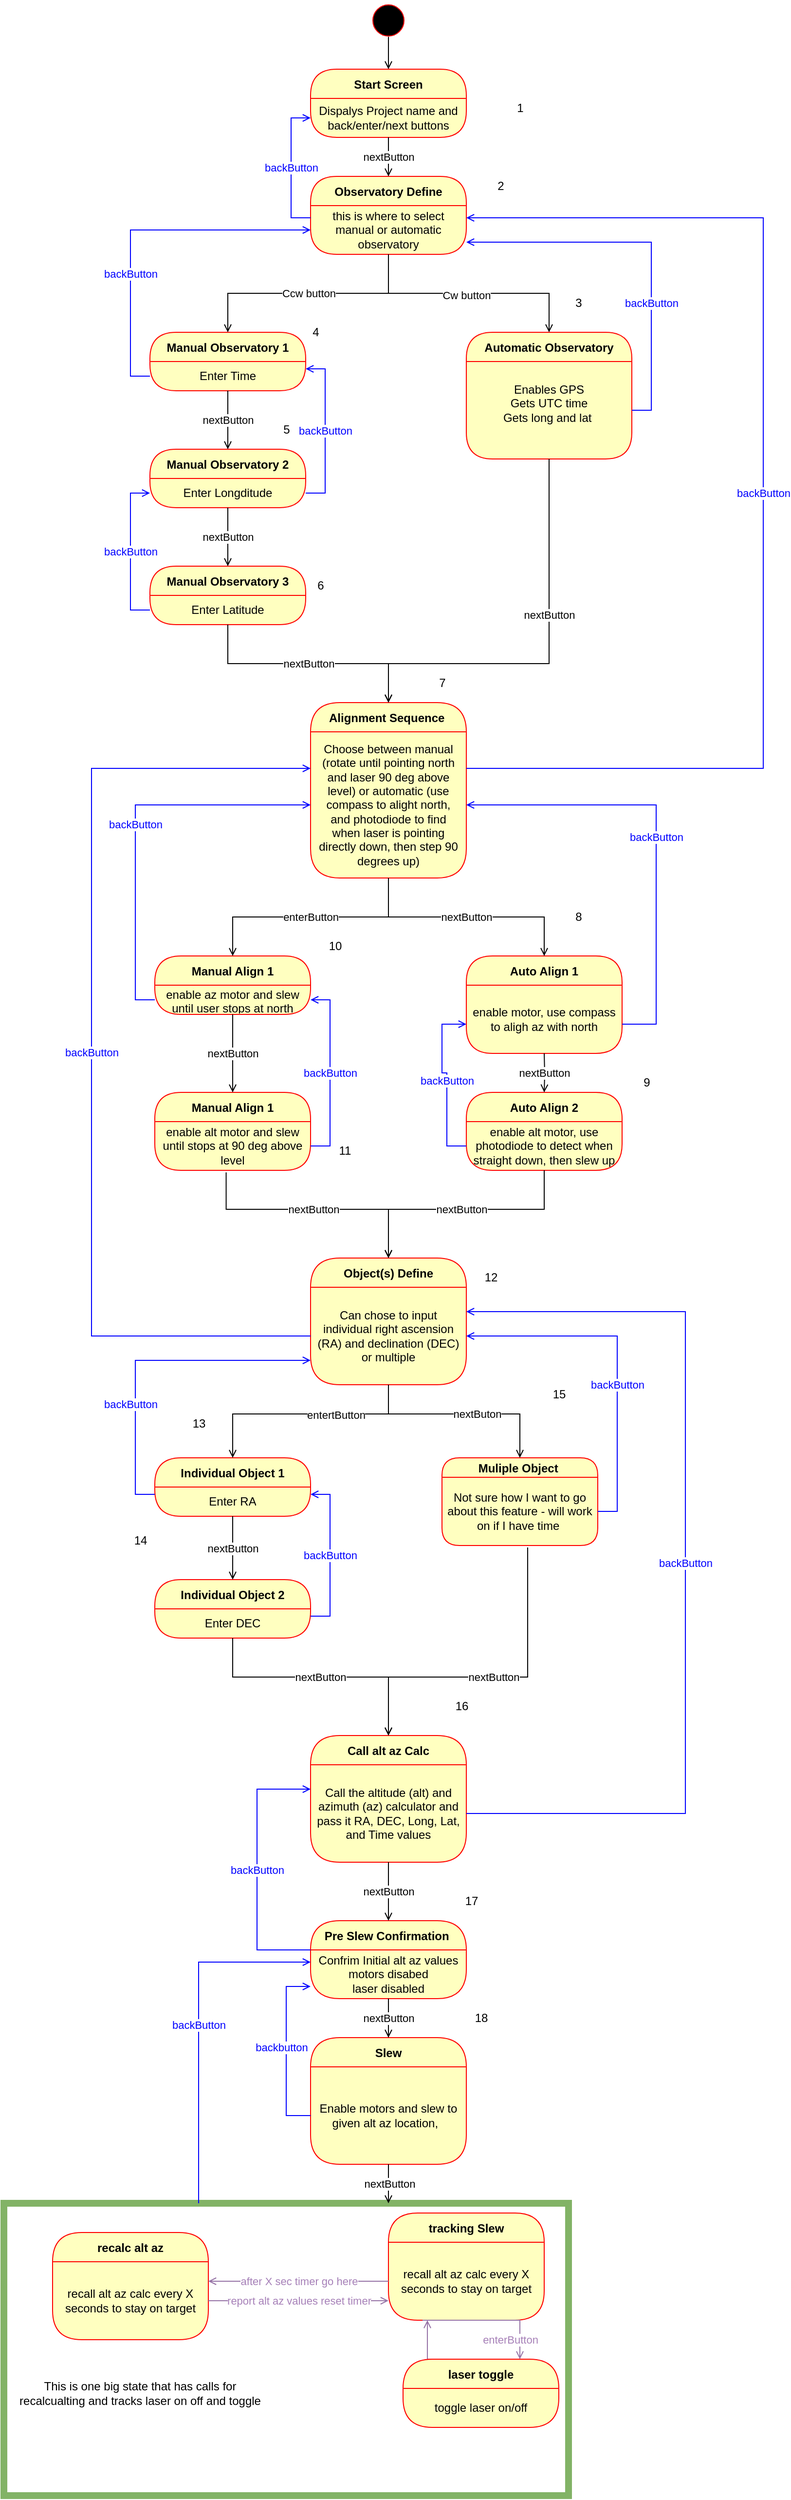 <mxfile version="19.0.3" type="device"><diagram id="LuZrD3Ur3kYvOSJvq1wx" name="Page-2"><mxGraphModel dx="1422" dy="875" grid="1" gridSize="10" guides="1" tooltips="1" connect="1" arrows="1" fold="1" page="1" pageScale="1" pageWidth="850" pageHeight="1100" math="0" shadow="0"><root><mxCell id="0"/><mxCell id="1" parent="0"/><mxCell id="e4MG8BvIHE85J44qymjC-137" value="" style="rounded=0;whiteSpace=wrap;html=1;fillColor=none;strokeColor=#82b366;strokeWidth=7;" parent="1" vertex="1"><mxGeometry x="30" y="2260" width="580" height="300" as="geometry"/></mxCell><mxCell id="e4MG8BvIHE85J44qymjC-53" value="" style="edgeStyle=orthogonalEdgeStyle;rounded=0;orthogonalLoop=1;jettySize=auto;html=1;startArrow=none;startFill=0;endArrow=open;endFill=0;exitX=0.918;exitY=0.5;exitDx=0;exitDy=0;exitPerimeter=0;entryX=0.5;entryY=0;entryDx=0;entryDy=0;" parent="1" source="Yj-7JcqOYg31LR_0akl8-1" target="e4MG8BvIHE85J44qymjC-3" edge="1"><mxGeometry relative="1" as="geometry"><mxPoint x="425" y="90" as="targetPoint"/></mxGeometry></mxCell><mxCell id="Yj-7JcqOYg31LR_0akl8-1" value="" style="ellipse;html=1;shape=startState;fillColor=#000000;strokeColor=#ff0000;rounded=1;shadow=0;comic=0;labelBackgroundColor=none;fontFamily=Verdana;fontSize=12;fontColor=#000000;align=center;direction=south;" parent="1" vertex="1"><mxGeometry x="405" width="40" height="40" as="geometry"/></mxCell><mxCell id="e4MG8BvIHE85J44qymjC-3" value="Start Screen" style="swimlane;fontStyle=1;align=center;verticalAlign=middle;childLayout=stackLayout;horizontal=1;startSize=30;horizontalStack=0;resizeParent=0;resizeLast=1;container=0;fontColor=#000000;collapsible=0;rounded=1;arcSize=30;strokeColor=#ff0000;fillColor=#ffffc0;swimlaneFillColor=#ffffc0;dropTarget=0;" parent="1" vertex="1"><mxGeometry x="345" y="70" width="160" height="70" as="geometry"/></mxCell><mxCell id="e4MG8BvIHE85J44qymjC-4" value="Dispalys Project name and back/enter/next buttons" style="text;html=1;strokeColor=none;fillColor=none;align=center;verticalAlign=middle;spacingLeft=4;spacingRight=4;whiteSpace=wrap;overflow=hidden;rotatable=0;fontColor=#000000;" parent="e4MG8BvIHE85J44qymjC-3" vertex="1"><mxGeometry y="30" width="160" height="40" as="geometry"/></mxCell><mxCell id="e4MG8BvIHE85J44qymjC-6" value="Observatory Define" style="swimlane;fontStyle=1;align=center;verticalAlign=middle;childLayout=stackLayout;horizontal=1;startSize=30;horizontalStack=0;resizeParent=0;resizeLast=1;container=0;fontColor=#000000;collapsible=0;rounded=1;arcSize=30;strokeColor=#ff0000;fillColor=#ffffc0;swimlaneFillColor=#ffffc0;dropTarget=0;" parent="1" vertex="1"><mxGeometry x="345" y="180" width="160" height="80" as="geometry"/></mxCell><mxCell id="e4MG8BvIHE85J44qymjC-7" value="this is where to select manual or automatic observatory" style="text;html=1;strokeColor=none;fillColor=none;align=center;verticalAlign=middle;spacingLeft=4;spacingRight=4;whiteSpace=wrap;overflow=hidden;rotatable=0;fontColor=#000000;" parent="e4MG8BvIHE85J44qymjC-6" vertex="1"><mxGeometry y="30" width="160" height="50" as="geometry"/></mxCell><mxCell id="e4MG8BvIHE85J44qymjC-51" value="Ccw button" style="edgeStyle=orthogonalEdgeStyle;rounded=0;orthogonalLoop=1;jettySize=auto;html=1;exitX=0.5;exitY=0;exitDx=0;exitDy=0;entryX=0.5;entryY=1;entryDx=0;entryDy=0;startArrow=open;startFill=0;endArrow=none;endFill=0;" parent="1" source="e4MG8BvIHE85J44qymjC-9" target="e4MG8BvIHE85J44qymjC-7" edge="1"><mxGeometry relative="1" as="geometry"><Array as="points"><mxPoint x="260" y="300"/><mxPoint x="425" y="300"/></Array></mxGeometry></mxCell><mxCell id="e4MG8BvIHE85J44qymjC-9" value="Manual Observatory 1" style="swimlane;fontStyle=1;align=center;verticalAlign=middle;childLayout=stackLayout;horizontal=1;startSize=30;horizontalStack=0;resizeParent=0;resizeLast=1;container=0;fontColor=#000000;collapsible=0;rounded=1;arcSize=30;strokeColor=#ff0000;fillColor=#ffffc0;swimlaneFillColor=#ffffc0;dropTarget=0;" parent="1" vertex="1"><mxGeometry x="180" y="340" width="160" height="60" as="geometry"/></mxCell><mxCell id="e4MG8BvIHE85J44qymjC-10" value="Enter Time" style="text;html=1;strokeColor=none;fillColor=none;align=center;verticalAlign=middle;spacingLeft=4;spacingRight=4;whiteSpace=wrap;overflow=hidden;rotatable=0;fontColor=#000000;" parent="e4MG8BvIHE85J44qymjC-9" vertex="1"><mxGeometry y="30" width="160" height="30" as="geometry"/></mxCell><mxCell id="e4MG8BvIHE85J44qymjC-121" value="backButton" style="edgeStyle=orthogonalEdgeStyle;rounded=0;orthogonalLoop=1;jettySize=auto;html=1;exitX=1;exitY=0.75;exitDx=0;exitDy=0;entryX=1;entryY=0.25;entryDx=0;entryDy=0;labelBackgroundColor=default;fontColor=#0000FF;startArrow=none;startFill=0;endArrow=open;endFill=0;strokeColor=#0000FF;" parent="1" source="e4MG8BvIHE85J44qymjC-15" target="e4MG8BvIHE85J44qymjC-10" edge="1"><mxGeometry relative="1" as="geometry"/></mxCell><mxCell id="e4MG8BvIHE85J44qymjC-15" value="Manual Observatory 2" style="swimlane;fontStyle=1;align=center;verticalAlign=middle;childLayout=stackLayout;horizontal=1;startSize=30;horizontalStack=0;resizeParent=0;resizeLast=1;container=0;fontColor=#000000;collapsible=0;rounded=1;arcSize=30;strokeColor=#ff0000;fillColor=#ffffc0;swimlaneFillColor=#ffffc0;dropTarget=0;" parent="1" vertex="1"><mxGeometry x="180" y="460" width="160" height="60" as="geometry"/></mxCell><mxCell id="e4MG8BvIHE85J44qymjC-16" value="Enter Longditude" style="text;html=1;strokeColor=none;fillColor=none;align=center;verticalAlign=middle;spacingLeft=4;spacingRight=4;whiteSpace=wrap;overflow=hidden;rotatable=0;fontColor=#000000;" parent="e4MG8BvIHE85J44qymjC-15" vertex="1"><mxGeometry y="30" width="160" height="30" as="geometry"/></mxCell><mxCell id="e4MG8BvIHE85J44qymjC-18" value="Manual Observatory 3" style="swimlane;fontStyle=1;align=center;verticalAlign=middle;childLayout=stackLayout;horizontal=1;startSize=30;horizontalStack=0;resizeParent=0;resizeLast=1;container=0;fontColor=#000000;collapsible=0;rounded=1;arcSize=30;strokeColor=#ff0000;fillColor=#ffffc0;swimlaneFillColor=#ffffc0;dropTarget=0;" parent="1" vertex="1"><mxGeometry x="180" y="580" width="160" height="60" as="geometry"/></mxCell><mxCell id="e4MG8BvIHE85J44qymjC-19" value="Enter Latitude" style="text;html=1;strokeColor=none;fillColor=none;align=center;verticalAlign=middle;spacingLeft=4;spacingRight=4;whiteSpace=wrap;overflow=hidden;rotatable=0;fontColor=#000000;" parent="e4MG8BvIHE85J44qymjC-18" vertex="1"><mxGeometry y="30" width="160" height="30" as="geometry"/></mxCell><mxCell id="e4MG8BvIHE85J44qymjC-50" style="edgeStyle=orthogonalEdgeStyle;rounded=0;orthogonalLoop=1;jettySize=auto;html=1;exitX=0.5;exitY=0;exitDx=0;exitDy=0;entryX=0.5;entryY=1;entryDx=0;entryDy=0;startArrow=open;startFill=0;endArrow=none;endFill=0;" parent="1" source="e4MG8BvIHE85J44qymjC-20" target="e4MG8BvIHE85J44qymjC-7" edge="1"><mxGeometry relative="1" as="geometry"><Array as="points"><mxPoint x="590" y="300"/><mxPoint x="425" y="300"/></Array></mxGeometry></mxCell><mxCell id="e4MG8BvIHE85J44qymjC-91" value="Cw button" style="edgeLabel;html=1;align=center;verticalAlign=middle;resizable=0;points=[];" parent="e4MG8BvIHE85J44qymjC-50" vertex="1" connectable="0"><mxGeometry x="-0.392" y="2" relative="1" as="geometry"><mxPoint x="-51" as="offset"/></mxGeometry></mxCell><mxCell id="e4MG8BvIHE85J44qymjC-20" value="Automatic Observatory" style="swimlane;fontStyle=1;align=center;verticalAlign=middle;childLayout=stackLayout;horizontal=1;startSize=30;horizontalStack=0;resizeParent=0;resizeLast=1;container=0;fontColor=#000000;collapsible=0;rounded=1;arcSize=30;strokeColor=#ff0000;fillColor=#ffffc0;swimlaneFillColor=#ffffc0;dropTarget=0;" parent="1" vertex="1"><mxGeometry x="505" y="340" width="170" height="130" as="geometry"/></mxCell><mxCell id="e4MG8BvIHE85J44qymjC-21" value="Enables GPS&lt;br&gt;Gets UTC time&lt;br&gt;Gets long and lat&amp;nbsp;&lt;br&gt;&lt;br&gt;" style="text;html=1;strokeColor=none;fillColor=none;align=center;verticalAlign=middle;spacingLeft=4;spacingRight=4;whiteSpace=wrap;overflow=hidden;rotatable=0;fontColor=#000000;" parent="e4MG8BvIHE85J44qymjC-20" vertex="1"><mxGeometry y="30" width="170" height="100" as="geometry"/></mxCell><mxCell id="e4MG8BvIHE85J44qymjC-25" value="Object(s) Define" style="swimlane;fontStyle=1;align=center;verticalAlign=middle;childLayout=stackLayout;horizontal=1;startSize=30;horizontalStack=0;resizeParent=0;resizeLast=1;container=0;fontColor=#000000;collapsible=0;rounded=1;arcSize=45;strokeColor=#ff0000;fillColor=#ffffc0;swimlaneFillColor=#ffffc0;dropTarget=0;" parent="1" vertex="1"><mxGeometry x="345" y="1290" width="160" height="130" as="geometry"/></mxCell><mxCell id="e4MG8BvIHE85J44qymjC-26" value="Can chose to input individual right ascension (RA) and declination (DEC) or multiple" style="text;html=1;strokeColor=none;fillColor=none;align=center;verticalAlign=middle;spacingLeft=4;spacingRight=4;whiteSpace=wrap;overflow=hidden;rotatable=0;fontColor=#000000;" parent="e4MG8BvIHE85J44qymjC-25" vertex="1"><mxGeometry y="30" width="160" height="100" as="geometry"/></mxCell><mxCell id="e4MG8BvIHE85J44qymjC-29" value="Individual Object 1" style="swimlane;fontStyle=1;align=center;verticalAlign=middle;childLayout=stackLayout;horizontal=1;startSize=30;horizontalStack=0;resizeParent=0;resizeLast=1;container=0;fontColor=#000000;collapsible=0;rounded=1;arcSize=30;strokeColor=#ff0000;fillColor=#ffffc0;swimlaneFillColor=#ffffc0;dropTarget=0;" parent="1" vertex="1"><mxGeometry x="185" y="1495" width="160" height="60" as="geometry"/></mxCell><mxCell id="e4MG8BvIHE85J44qymjC-30" value="Enter RA" style="text;html=1;strokeColor=none;fillColor=none;align=center;verticalAlign=middle;spacingLeft=4;spacingRight=4;whiteSpace=wrap;overflow=hidden;rotatable=0;fontColor=#000000;" parent="e4MG8BvIHE85J44qymjC-29" vertex="1"><mxGeometry y="30" width="160" height="30" as="geometry"/></mxCell><mxCell id="e4MG8BvIHE85J44qymjC-31" value="Individual Object 2" style="swimlane;fontStyle=1;align=center;verticalAlign=middle;childLayout=stackLayout;horizontal=1;startSize=30;horizontalStack=0;resizeParent=0;resizeLast=1;container=0;fontColor=#000000;collapsible=0;rounded=1;arcSize=30;strokeColor=#ff0000;fillColor=#ffffc0;swimlaneFillColor=#ffffc0;dropTarget=0;" parent="1" vertex="1"><mxGeometry x="185" y="1620" width="160" height="60" as="geometry"/></mxCell><mxCell id="e4MG8BvIHE85J44qymjC-32" value="Enter DEC" style="text;html=1;strokeColor=none;fillColor=none;align=center;verticalAlign=middle;spacingLeft=4;spacingRight=4;whiteSpace=wrap;overflow=hidden;rotatable=0;fontColor=#000000;" parent="e4MG8BvIHE85J44qymjC-31" vertex="1"><mxGeometry y="30" width="160" height="30" as="geometry"/></mxCell><mxCell id="e4MG8BvIHE85J44qymjC-33" value="Muliple Object " style="swimlane;fontStyle=1;align=center;verticalAlign=middle;childLayout=stackLayout;horizontal=1;startSize=20;horizontalStack=0;resizeParent=0;resizeLast=1;container=0;fontColor=#000000;collapsible=0;rounded=1;arcSize=30;strokeColor=#ff0000;fillColor=#ffffc0;swimlaneFillColor=#ffffc0;dropTarget=0;" parent="1" vertex="1"><mxGeometry x="480" y="1495" width="160" height="90" as="geometry"/></mxCell><mxCell id="e4MG8BvIHE85J44qymjC-34" value="Not sure how I want to go about this feature - will work on if I have time&amp;nbsp;" style="text;html=1;strokeColor=none;fillColor=none;align=center;verticalAlign=middle;spacingLeft=4;spacingRight=4;whiteSpace=wrap;overflow=hidden;rotatable=0;fontColor=#000000;" parent="e4MG8BvIHE85J44qymjC-33" vertex="1"><mxGeometry y="20" width="160" height="70" as="geometry"/></mxCell><mxCell id="e4MG8BvIHE85J44qymjC-97" value="" style="edgeStyle=orthogonalEdgeStyle;rounded=0;orthogonalLoop=1;jettySize=auto;html=1;startArrow=none;startFill=0;endArrow=open;endFill=0;" parent="1" source="e4MG8BvIHE85J44qymjC-35" target="e4MG8BvIHE85J44qymjC-42" edge="1"><mxGeometry relative="1" as="geometry"/></mxCell><mxCell id="e4MG8BvIHE85J44qymjC-35" value="Pre Slew Confirmation " style="swimlane;fontStyle=1;align=center;verticalAlign=middle;childLayout=stackLayout;horizontal=1;startSize=30;horizontalStack=0;resizeParent=0;resizeLast=1;container=0;fontColor=#000000;collapsible=0;rounded=1;arcSize=45;strokeColor=#ff0000;fillColor=#ffffc0;swimlaneFillColor=#ffffc0;dropTarget=0;" parent="1" vertex="1"><mxGeometry x="345" y="1970" width="160" height="80" as="geometry"/></mxCell><mxCell id="e4MG8BvIHE85J44qymjC-36" value="Confrim Initial alt az values&lt;br&gt;motors disabed&lt;br&gt;laser disabled" style="text;html=1;strokeColor=none;fillColor=none;align=center;verticalAlign=middle;spacingLeft=4;spacingRight=4;whiteSpace=wrap;overflow=hidden;rotatable=0;fontColor=#000000;" parent="e4MG8BvIHE85J44qymjC-35" vertex="1"><mxGeometry y="30" width="160" height="50" as="geometry"/></mxCell><mxCell id="e4MG8BvIHE85J44qymjC-38" value="Call alt az Calc" style="swimlane;fontStyle=1;align=center;verticalAlign=middle;childLayout=stackLayout;horizontal=1;startSize=30;horizontalStack=0;resizeParent=0;resizeLast=1;container=0;fontColor=#000000;collapsible=0;rounded=1;arcSize=45;strokeColor=#ff0000;fillColor=#ffffc0;swimlaneFillColor=#ffffc0;dropTarget=0;" parent="1" vertex="1"><mxGeometry x="345" y="1780" width="160" height="130" as="geometry"/></mxCell><mxCell id="e4MG8BvIHE85J44qymjC-39" value="Call the altitude (alt) and azimuth (az) calculator and pass it RA, DEC, Long, Lat, and Time values" style="text;html=1;strokeColor=none;fillColor=none;align=center;verticalAlign=middle;spacingLeft=4;spacingRight=4;whiteSpace=wrap;overflow=hidden;rotatable=0;fontColor=#000000;" parent="e4MG8BvIHE85J44qymjC-38" vertex="1"><mxGeometry y="30" width="160" height="100" as="geometry"/></mxCell><mxCell id="e4MG8BvIHE85J44qymjC-41" value="Slew" style="swimlane;fontStyle=1;align=center;verticalAlign=middle;childLayout=stackLayout;horizontal=1;startSize=30;horizontalStack=0;resizeParent=0;resizeLast=1;container=0;fontColor=#000000;collapsible=0;rounded=1;arcSize=45;strokeColor=#ff0000;fillColor=#ffffc0;swimlaneFillColor=#ffffc0;dropTarget=0;" parent="1" vertex="1"><mxGeometry x="345" y="2090" width="160" height="130" as="geometry"/></mxCell><mxCell id="e4MG8BvIHE85J44qymjC-42" value="Enable motors and slew to given alt az location,&amp;nbsp;&amp;nbsp;" style="text;html=1;strokeColor=none;fillColor=none;align=center;verticalAlign=middle;spacingLeft=4;spacingRight=4;whiteSpace=wrap;overflow=hidden;rotatable=0;fontColor=#000000;" parent="e4MG8BvIHE85J44qymjC-41" vertex="1"><mxGeometry y="30" width="160" height="100" as="geometry"/></mxCell><mxCell id="e4MG8BvIHE85J44qymjC-105" value="Enable motors and slew to given alt az location,&amp;nbsp;&amp;nbsp;" style="text;html=1;strokeColor=none;fillColor=none;align=center;verticalAlign=middle;spacingLeft=4;spacingRight=4;whiteSpace=wrap;overflow=hidden;rotatable=0;fontColor=#000000;" parent="e4MG8BvIHE85J44qymjC-41" vertex="1"><mxGeometry y="130" width="160" as="geometry"/></mxCell><mxCell id="e4MG8BvIHE85J44qymjC-43" value="Alignment Sequence " style="swimlane;fontStyle=1;align=center;verticalAlign=middle;childLayout=stackLayout;horizontal=1;startSize=30;horizontalStack=0;resizeParent=0;resizeLast=1;container=0;fontColor=#000000;collapsible=0;rounded=1;arcSize=45;strokeColor=#ff0000;fillColor=#ffffc0;swimlaneFillColor=#ffffc0;dropTarget=0;" parent="1" vertex="1"><mxGeometry x="345" y="720" width="160" height="180" as="geometry"/></mxCell><mxCell id="e4MG8BvIHE85J44qymjC-44" value="Choose between manual (rotate until pointing north and laser 90 deg above level) or automatic (use compass to alight north, and photodiode to find when laser is pointing directly down, then step 90 degrees up)" style="text;html=1;strokeColor=none;fillColor=none;align=center;verticalAlign=middle;spacingLeft=4;spacingRight=4;whiteSpace=wrap;overflow=hidden;rotatable=0;fontColor=#000000;" parent="e4MG8BvIHE85J44qymjC-43" vertex="1"><mxGeometry y="30" width="160" height="150" as="geometry"/></mxCell><mxCell id="e4MG8BvIHE85J44qymjC-56" value="nextButton" style="edgeStyle=orthogonalEdgeStyle;rounded=0;orthogonalLoop=1;jettySize=auto;html=1;startArrow=none;startFill=0;endArrow=open;endFill=0;entryX=0.5;entryY=0;entryDx=0;entryDy=0;exitX=0.5;exitY=1;exitDx=0;exitDy=0;" parent="1" source="e4MG8BvIHE85J44qymjC-4" target="e4MG8BvIHE85J44qymjC-6" edge="1"><mxGeometry relative="1" as="geometry"><mxPoint x="430" y="170" as="sourcePoint"/><mxPoint x="435" y="100" as="targetPoint"/><Array as="points"/></mxGeometry></mxCell><mxCell id="e4MG8BvIHE85J44qymjC-57" value="Manual Align 1" style="swimlane;fontStyle=1;align=center;verticalAlign=middle;childLayout=stackLayout;horizontal=1;startSize=30;horizontalStack=0;resizeParent=0;resizeLast=1;container=0;fontColor=#000000;collapsible=0;rounded=1;arcSize=30;strokeColor=#ff0000;fillColor=#ffffc0;swimlaneFillColor=#ffffc0;dropTarget=0;" parent="1" vertex="1"><mxGeometry x="185" y="980" width="160" height="60" as="geometry"/></mxCell><mxCell id="e4MG8BvIHE85J44qymjC-58" value="enable az motor and slew until user stops at north" style="text;html=1;strokeColor=none;fillColor=none;align=center;verticalAlign=middle;spacingLeft=4;spacingRight=4;whiteSpace=wrap;overflow=hidden;rotatable=0;fontColor=#000000;" parent="e4MG8BvIHE85J44qymjC-57" vertex="1"><mxGeometry y="30" width="160" height="30" as="geometry"/></mxCell><mxCell id="e4MG8BvIHE85J44qymjC-59" value="Manual Align 1" style="swimlane;fontStyle=1;align=center;verticalAlign=middle;childLayout=stackLayout;horizontal=1;startSize=30;horizontalStack=0;resizeParent=0;resizeLast=1;container=0;fontColor=#000000;collapsible=0;rounded=1;arcSize=30;strokeColor=#ff0000;fillColor=#ffffc0;swimlaneFillColor=#ffffc0;dropTarget=0;" parent="1" vertex="1"><mxGeometry x="185" y="1120" width="160" height="80" as="geometry"/></mxCell><mxCell id="e4MG8BvIHE85J44qymjC-60" value="enable alt motor and slew until stops at 90 deg above level" style="text;html=1;strokeColor=none;fillColor=none;align=center;verticalAlign=middle;spacingLeft=4;spacingRight=4;whiteSpace=wrap;overflow=hidden;rotatable=0;fontColor=#000000;" parent="e4MG8BvIHE85J44qymjC-59" vertex="1"><mxGeometry y="30" width="160" height="50" as="geometry"/></mxCell><mxCell id="e4MG8BvIHE85J44qymjC-62" value="nextButton" style="edgeStyle=orthogonalEdgeStyle;rounded=0;orthogonalLoop=1;jettySize=auto;html=1;startArrow=none;startFill=0;endArrow=open;endFill=0;entryX=0.5;entryY=0;entryDx=0;entryDy=0;exitX=0.5;exitY=1;exitDx=0;exitDy=0;" parent="1" source="e4MG8BvIHE85J44qymjC-10" target="e4MG8BvIHE85J44qymjC-15" edge="1"><mxGeometry relative="1" as="geometry"><mxPoint x="310" y="450" as="sourcePoint"/><mxPoint x="435" y="200" as="targetPoint"/><Array as="points"/></mxGeometry></mxCell><mxCell id="e4MG8BvIHE85J44qymjC-63" value="nextButton" style="edgeStyle=orthogonalEdgeStyle;rounded=0;orthogonalLoop=1;jettySize=auto;html=1;startArrow=none;startFill=0;endArrow=open;endFill=0;entryX=0.5;entryY=0;entryDx=0;entryDy=0;exitX=0.5;exitY=1;exitDx=0;exitDy=0;" parent="1" source="e4MG8BvIHE85J44qymjC-16" target="e4MG8BvIHE85J44qymjC-18" edge="1"><mxGeometry relative="1" as="geometry"><mxPoint x="445" y="170" as="sourcePoint"/><mxPoint x="445" y="210" as="targetPoint"/><Array as="points"/></mxGeometry></mxCell><mxCell id="e4MG8BvIHE85J44qymjC-64" value="nextButton" style="edgeStyle=orthogonalEdgeStyle;rounded=0;orthogonalLoop=1;jettySize=auto;html=1;startArrow=none;startFill=0;endArrow=open;endFill=0;entryX=0.5;entryY=0;entryDx=0;entryDy=0;exitX=0.5;exitY=1;exitDx=0;exitDy=0;" parent="1" source="e4MG8BvIHE85J44qymjC-19" target="e4MG8BvIHE85J44qymjC-43" edge="1"><mxGeometry relative="1" as="geometry"><mxPoint x="270" y="560" as="sourcePoint"/><mxPoint x="270" y="630" as="targetPoint"/><Array as="points"><mxPoint x="260" y="680"/><mxPoint x="425" y="680"/></Array></mxGeometry></mxCell><mxCell id="e4MG8BvIHE85J44qymjC-65" value="nextButton" style="edgeStyle=orthogonalEdgeStyle;rounded=0;orthogonalLoop=1;jettySize=auto;html=1;startArrow=none;startFill=0;endArrow=open;endFill=0;entryX=0.5;entryY=0;entryDx=0;entryDy=0;exitX=0.5;exitY=1;exitDx=0;exitDy=0;" parent="1" source="e4MG8BvIHE85J44qymjC-21" target="e4MG8BvIHE85J44qymjC-43" edge="1"><mxGeometry x="-0.229" relative="1" as="geometry"><mxPoint x="280" y="570" as="sourcePoint"/><mxPoint x="280" y="640" as="targetPoint"/><Array as="points"><mxPoint x="590" y="680"/><mxPoint x="425" y="680"/></Array><mxPoint as="offset"/></mxGeometry></mxCell><mxCell id="e4MG8BvIHE85J44qymjC-66" value="enterButton" style="edgeStyle=orthogonalEdgeStyle;rounded=0;orthogonalLoop=1;jettySize=auto;html=1;startArrow=none;startFill=0;endArrow=open;endFill=0;entryX=0.5;entryY=0;entryDx=0;entryDy=0;exitX=0.5;exitY=1;exitDx=0;exitDy=0;" parent="1" source="e4MG8BvIHE85J44qymjC-44" target="e4MG8BvIHE85J44qymjC-57" edge="1"><mxGeometry relative="1" as="geometry"><mxPoint x="290" y="580" as="sourcePoint"/><mxPoint x="290" y="650" as="targetPoint"/><Array as="points"><mxPoint x="425" y="940"/><mxPoint x="265" y="940"/></Array></mxGeometry></mxCell><mxCell id="e4MG8BvIHE85J44qymjC-67" value="nextButton" style="edgeStyle=orthogonalEdgeStyle;rounded=0;orthogonalLoop=1;jettySize=auto;html=1;startArrow=none;startFill=0;endArrow=open;endFill=0;entryX=0.5;entryY=0;entryDx=0;entryDy=0;exitX=0.5;exitY=1;exitDx=0;exitDy=0;" parent="1" source="e4MG8BvIHE85J44qymjC-58" target="e4MG8BvIHE85J44qymjC-59" edge="1"><mxGeometry relative="1" as="geometry"><mxPoint x="300" y="590" as="sourcePoint"/><mxPoint x="300" y="660" as="targetPoint"/><Array as="points"/></mxGeometry></mxCell><mxCell id="e4MG8BvIHE85J44qymjC-68" value="nextButton" style="edgeStyle=orthogonalEdgeStyle;rounded=0;orthogonalLoop=1;jettySize=auto;html=1;startArrow=none;startFill=0;endArrow=open;endFill=0;exitX=0.458;exitY=1.043;exitDx=0;exitDy=0;exitPerimeter=0;entryX=0.5;entryY=0;entryDx=0;entryDy=0;" parent="1" source="e4MG8BvIHE85J44qymjC-60" target="e4MG8BvIHE85J44qymjC-25" edge="1"><mxGeometry relative="1" as="geometry"><mxPoint x="420" y="1080" as="sourcePoint"/><mxPoint x="425" y="1250" as="targetPoint"/><Array as="points"><mxPoint x="258" y="1240"/><mxPoint x="425" y="1240"/></Array></mxGeometry></mxCell><mxCell id="e4MG8BvIHE85J44qymjC-69" value="" style="edgeStyle=orthogonalEdgeStyle;rounded=0;orthogonalLoop=1;jettySize=auto;html=1;startArrow=none;startFill=0;endArrow=open;endFill=0;exitX=0.5;exitY=1;exitDx=0;exitDy=0;entryX=0.5;entryY=0;entryDx=0;entryDy=0;" parent="1" source="e4MG8BvIHE85J44qymjC-26" target="e4MG8BvIHE85J44qymjC-33" edge="1"><mxGeometry relative="1" as="geometry"><mxPoint x="263.0" y="1350.0" as="sourcePoint"/><mxPoint x="425.08" y="1395.51" as="targetPoint"/><Array as="points"><mxPoint x="425" y="1450"/><mxPoint x="560" y="1450"/></Array></mxGeometry></mxCell><mxCell id="e4MG8BvIHE85J44qymjC-96" value="nextButon" style="edgeLabel;html=1;align=center;verticalAlign=middle;resizable=0;points=[];" parent="e4MG8BvIHE85J44qymjC-69" vertex="1" connectable="0"><mxGeometry x="0.148" relative="1" as="geometry"><mxPoint as="offset"/></mxGeometry></mxCell><mxCell id="e4MG8BvIHE85J44qymjC-70" value="" style="edgeStyle=orthogonalEdgeStyle;rounded=0;orthogonalLoop=1;jettySize=auto;html=1;startArrow=none;startFill=0;endArrow=open;endFill=0;entryX=0.5;entryY=0;entryDx=0;entryDy=0;exitX=0.5;exitY=1;exitDx=0;exitDy=0;" parent="1" source="e4MG8BvIHE85J44qymjC-26" target="e4MG8BvIHE85J44qymjC-29" edge="1"><mxGeometry relative="1" as="geometry"><mxPoint x="278.28" y="1172.15" as="sourcePoint"/><mxPoint x="440.36" y="1217.66" as="targetPoint"/><Array as="points"><mxPoint x="425" y="1450"/><mxPoint x="265" y="1450"/></Array></mxGeometry></mxCell><mxCell id="e4MG8BvIHE85J44qymjC-94" value="entertButton" style="edgeLabel;html=1;align=center;verticalAlign=middle;resizable=0;points=[];" parent="e4MG8BvIHE85J44qymjC-70" vertex="1" connectable="0"><mxGeometry x="-0.282" y="1" relative="1" as="geometry"><mxPoint as="offset"/></mxGeometry></mxCell><mxCell id="e4MG8BvIHE85J44qymjC-71" value="nextButton" style="edgeStyle=orthogonalEdgeStyle;rounded=0;orthogonalLoop=1;jettySize=auto;html=1;startArrow=none;startFill=0;endArrow=open;endFill=0;entryX=0.5;entryY=0;entryDx=0;entryDy=0;exitX=0.5;exitY=1;exitDx=0;exitDy=0;" parent="1" source="e4MG8BvIHE85J44qymjC-30" target="e4MG8BvIHE85J44qymjC-31" edge="1"><mxGeometry relative="1" as="geometry"><mxPoint x="290.0" y="1500" as="sourcePoint"/><mxPoint x="452.08" y="1545.51" as="targetPoint"/><Array as="points"/></mxGeometry></mxCell><mxCell id="e4MG8BvIHE85J44qymjC-72" value="nextButton" style="edgeStyle=orthogonalEdgeStyle;rounded=0;orthogonalLoop=1;jettySize=auto;html=1;startArrow=none;startFill=0;endArrow=open;endFill=0;entryX=0.5;entryY=0;entryDx=0;entryDy=0;exitX=0.5;exitY=1;exitDx=0;exitDy=0;" parent="1" source="e4MG8BvIHE85J44qymjC-32" target="e4MG8BvIHE85J44qymjC-38" edge="1"><mxGeometry relative="1" as="geometry"><mxPoint x="275" y="1455" as="sourcePoint"/><mxPoint x="275" y="1530" as="targetPoint"/><Array as="points"><mxPoint x="265" y="1720"/><mxPoint x="425" y="1720"/></Array></mxGeometry></mxCell><mxCell id="e4MG8BvIHE85J44qymjC-73" value="nextButton" style="edgeStyle=orthogonalEdgeStyle;rounded=0;orthogonalLoop=1;jettySize=auto;html=1;startArrow=none;startFill=0;endArrow=open;endFill=0;entryX=0.5;entryY=0;entryDx=0;entryDy=0;exitX=0.55;exitY=1.029;exitDx=0;exitDy=0;exitPerimeter=0;" parent="1" source="e4MG8BvIHE85J44qymjC-34" target="e4MG8BvIHE85J44qymjC-38" edge="1"><mxGeometry relative="1" as="geometry"><mxPoint x="285" y="1465" as="sourcePoint"/><mxPoint x="285" y="1540" as="targetPoint"/><Array as="points"><mxPoint x="568" y="1720"/><mxPoint x="425" y="1720"/></Array></mxGeometry></mxCell><mxCell id="e4MG8BvIHE85J44qymjC-75" value="nextButton" style="edgeStyle=orthogonalEdgeStyle;rounded=0;orthogonalLoop=1;jettySize=auto;html=1;startArrow=none;startFill=0;endArrow=open;endFill=0;entryX=0.5;entryY=0;entryDx=0;entryDy=0;exitX=0.5;exitY=1;exitDx=0;exitDy=0;" parent="1" source="e4MG8BvIHE85J44qymjC-39" target="e4MG8BvIHE85J44qymjC-35" edge="1"><mxGeometry relative="1" as="geometry"><mxPoint x="275" y="1455" as="sourcePoint"/><mxPoint x="275" y="1530" as="targetPoint"/><Array as="points"/></mxGeometry></mxCell><mxCell id="e4MG8BvIHE85J44qymjC-77" value="nextButton" style="edgeStyle=orthogonalEdgeStyle;rounded=0;orthogonalLoop=1;jettySize=auto;html=1;startArrow=none;startFill=0;endArrow=open;endFill=0;entryX=0.5;entryY=0;entryDx=0;entryDy=0;exitX=0.5;exitY=1;exitDx=0;exitDy=0;" parent="1" source="e4MG8BvIHE85J44qymjC-36" target="e4MG8BvIHE85J44qymjC-41" edge="1"><mxGeometry relative="1" as="geometry"><mxPoint x="435" y="1780" as="sourcePoint"/><mxPoint x="435" y="1850" as="targetPoint"/><Array as="points"/></mxGeometry></mxCell><mxCell id="e4MG8BvIHE85J44qymjC-80" value="nextButton" style="edgeStyle=orthogonalEdgeStyle;rounded=0;orthogonalLoop=1;jettySize=auto;html=1;startArrow=none;startFill=0;endArrow=open;endFill=0;exitX=0.5;exitY=1;exitDx=0;exitDy=0;" parent="1" source="e4MG8BvIHE85J44qymjC-42" edge="1"><mxGeometry relative="1" as="geometry"><mxPoint x="425" y="2120" as="sourcePoint"/><mxPoint x="425" y="2260" as="targetPoint"/><Array as="points"/></mxGeometry></mxCell><mxCell id="e4MG8BvIHE85J44qymjC-82" value="Auto Align 1" style="swimlane;fontStyle=1;align=center;verticalAlign=middle;childLayout=stackLayout;horizontal=1;startSize=30;horizontalStack=0;resizeParent=0;resizeLast=1;container=0;fontColor=#000000;collapsible=0;rounded=1;arcSize=30;strokeColor=#ff0000;fillColor=#ffffc0;swimlaneFillColor=#ffffc0;dropTarget=0;" parent="1" vertex="1"><mxGeometry x="505" y="980" width="160" height="100" as="geometry"/></mxCell><mxCell id="e4MG8BvIHE85J44qymjC-83" value="enable motor, use compass to aligh az with north" style="text;html=1;strokeColor=none;fillColor=none;align=center;verticalAlign=middle;spacingLeft=4;spacingRight=4;whiteSpace=wrap;overflow=hidden;rotatable=0;fontColor=#000000;" parent="e4MG8BvIHE85J44qymjC-82" vertex="1"><mxGeometry y="30" width="160" height="70" as="geometry"/></mxCell><mxCell id="e4MG8BvIHE85J44qymjC-84" value="Auto Align 2" style="swimlane;fontStyle=1;align=center;verticalAlign=middle;childLayout=stackLayout;horizontal=1;startSize=30;horizontalStack=0;resizeParent=0;resizeLast=1;container=0;fontColor=#000000;collapsible=0;rounded=1;arcSize=30;strokeColor=#ff0000;fillColor=#ffffc0;swimlaneFillColor=#ffffc0;dropTarget=0;" parent="1" vertex="1"><mxGeometry x="505" y="1120" width="160" height="80" as="geometry"/></mxCell><mxCell id="e4MG8BvIHE85J44qymjC-85" value="enable alt motor, use photodiode to detect when straight down, then slew up" style="text;html=1;strokeColor=none;fillColor=none;align=center;verticalAlign=middle;spacingLeft=4;spacingRight=4;whiteSpace=wrap;overflow=hidden;rotatable=0;fontColor=#000000;" parent="e4MG8BvIHE85J44qymjC-84" vertex="1"><mxGeometry y="30" width="160" height="50" as="geometry"/></mxCell><mxCell id="e4MG8BvIHE85J44qymjC-88" value="nextButton" style="edgeStyle=orthogonalEdgeStyle;rounded=0;orthogonalLoop=1;jettySize=auto;html=1;exitX=0.5;exitY=1;exitDx=0;exitDy=0;startArrow=none;startFill=0;endArrow=open;endFill=0;" parent="1" target="e4MG8BvIHE85J44qymjC-84" edge="1"><mxGeometry relative="1" as="geometry"><mxPoint x="585" y="1080" as="sourcePoint"/></mxGeometry></mxCell><mxCell id="e4MG8BvIHE85J44qymjC-89" value="nextButton" style="edgeStyle=orthogonalEdgeStyle;rounded=0;orthogonalLoop=1;jettySize=auto;html=1;exitX=0.5;exitY=1;exitDx=0;exitDy=0;entryX=0.5;entryY=0;entryDx=0;entryDy=0;startArrow=none;startFill=0;endArrow=open;endFill=0;" parent="1" source="e4MG8BvIHE85J44qymjC-44" target="e4MG8BvIHE85J44qymjC-82" edge="1"><mxGeometry relative="1" as="geometry"><Array as="points"><mxPoint x="425" y="940"/><mxPoint x="585" y="940"/></Array></mxGeometry></mxCell><mxCell id="e4MG8BvIHE85J44qymjC-90" value="nextButton" style="edgeStyle=orthogonalEdgeStyle;rounded=0;orthogonalLoop=1;jettySize=auto;html=1;exitX=0.5;exitY=1;exitDx=0;exitDy=0;entryX=0.5;entryY=0;entryDx=0;entryDy=0;startArrow=none;startFill=0;endArrow=open;endFill=0;" parent="1" source="e4MG8BvIHE85J44qymjC-85" target="e4MG8BvIHE85J44qymjC-25" edge="1"><mxGeometry relative="1" as="geometry"><Array as="points"><mxPoint x="585" y="1240"/><mxPoint x="425" y="1240"/></Array></mxGeometry></mxCell><mxCell id="e4MG8BvIHE85J44qymjC-98" value="tracking Slew" style="swimlane;fontStyle=1;align=center;verticalAlign=middle;childLayout=stackLayout;horizontal=1;startSize=30;horizontalStack=0;resizeParent=0;resizeLast=1;container=0;fontColor=#000000;collapsible=0;rounded=1;arcSize=45;strokeColor=#ff0000;fillColor=#ffffc0;swimlaneFillColor=#ffffc0;dropTarget=0;" parent="1" vertex="1"><mxGeometry x="425" y="2270" width="160" height="110" as="geometry"/></mxCell><mxCell id="e4MG8BvIHE85J44qymjC-99" value="recall alt az calc every X seconds to stay on target" style="text;html=1;strokeColor=none;fillColor=none;align=center;verticalAlign=middle;spacingLeft=4;spacingRight=4;whiteSpace=wrap;overflow=hidden;rotatable=0;fontColor=#000000;" parent="e4MG8BvIHE85J44qymjC-98" vertex="1"><mxGeometry y="30" width="160" height="80" as="geometry"/></mxCell><mxCell id="e4MG8BvIHE85J44qymjC-101" style="edgeStyle=orthogonalEdgeStyle;rounded=0;orthogonalLoop=1;jettySize=auto;html=1;startArrow=none;startFill=0;endArrow=open;endFill=0;fontColor=#0000FF;labelBackgroundColor=#0000FF;strokeColor=#0000FF;entryX=0;entryY=0.25;entryDx=0;entryDy=0;" parent="1" source="e4MG8BvIHE85J44qymjC-137" target="e4MG8BvIHE85J44qymjC-36" edge="1"><mxGeometry relative="1" as="geometry"><mxPoint x="310" y="2010" as="targetPoint"/><Array as="points"><mxPoint x="230" y="2013"/></Array></mxGeometry></mxCell><mxCell id="e4MG8BvIHE85J44qymjC-102" value="backButton" style="edgeLabel;html=1;align=center;verticalAlign=middle;resizable=0;points=[];fontColor=#0000FF;" parent="e4MG8BvIHE85J44qymjC-101" vertex="1" connectable="0"><mxGeometry x="0.353" y="3" relative="1" as="geometry"><mxPoint x="3" y="62" as="offset"/></mxGeometry></mxCell><mxCell id="e4MG8BvIHE85J44qymjC-104" value="backbutton" style="edgeStyle=orthogonalEdgeStyle;rounded=0;orthogonalLoop=1;jettySize=auto;html=1;exitX=0;exitY=0.5;exitDx=0;exitDy=0;entryX=0;entryY=0.75;entryDx=0;entryDy=0;labelBackgroundColor=#FFFFFF;fontColor=#0000FF;startArrow=none;startFill=0;endArrow=open;endFill=0;strokeColor=#0000FF;" parent="1" source="e4MG8BvIHE85J44qymjC-42" target="e4MG8BvIHE85J44qymjC-36" edge="1"><mxGeometry x="0.044" y="5" relative="1" as="geometry"><Array as="points"><mxPoint x="320" y="2170"/><mxPoint x="320" y="2037"/></Array><mxPoint as="offset"/></mxGeometry></mxCell><mxCell id="e4MG8BvIHE85J44qymjC-106" value="backButton" style="edgeStyle=orthogonalEdgeStyle;rounded=0;orthogonalLoop=1;jettySize=auto;html=1;exitX=0;exitY=0;exitDx=0;exitDy=0;entryX=0;entryY=0.25;entryDx=0;entryDy=0;labelBackgroundColor=default;fontColor=#0000FF;startArrow=none;startFill=0;endArrow=open;endFill=0;strokeColor=#0000FF;" parent="1" source="e4MG8BvIHE85J44qymjC-36" target="e4MG8BvIHE85J44qymjC-39" edge="1"><mxGeometry relative="1" as="geometry"><Array as="points"><mxPoint x="290" y="2000"/><mxPoint x="290" y="1835"/></Array></mxGeometry></mxCell><mxCell id="e4MG8BvIHE85J44qymjC-107" value="backButton" style="edgeStyle=orthogonalEdgeStyle;rounded=0;orthogonalLoop=1;jettySize=auto;html=1;exitX=1;exitY=0.5;exitDx=0;exitDy=0;entryX=1;entryY=0.25;entryDx=0;entryDy=0;labelBackgroundColor=default;fontColor=#0000FF;startArrow=none;startFill=0;endArrow=open;endFill=0;strokeColor=#0000FF;" parent="1" source="e4MG8BvIHE85J44qymjC-39" target="e4MG8BvIHE85J44qymjC-26" edge="1"><mxGeometry relative="1" as="geometry"><Array as="points"><mxPoint x="730" y="1860"/><mxPoint x="730" y="1345"/></Array></mxGeometry></mxCell><mxCell id="e4MG8BvIHE85J44qymjC-109" value="backButton" style="edgeStyle=orthogonalEdgeStyle;rounded=0;orthogonalLoop=1;jettySize=auto;html=1;exitX=1;exitY=0.5;exitDx=0;exitDy=0;entryX=1;entryY=0.5;entryDx=0;entryDy=0;labelBackgroundColor=default;fontColor=#0000FF;startArrow=none;startFill=0;endArrow=open;endFill=0;strokeColor=#0000FF;" parent="1" source="e4MG8BvIHE85J44qymjC-34" target="e4MG8BvIHE85J44qymjC-26" edge="1"><mxGeometry x="-0.155" relative="1" as="geometry"><mxPoint as="offset"/></mxGeometry></mxCell><mxCell id="e4MG8BvIHE85J44qymjC-110" value="backButton" style="edgeStyle=orthogonalEdgeStyle;rounded=0;orthogonalLoop=1;jettySize=auto;html=1;exitX=1;exitY=0.25;exitDx=0;exitDy=0;entryX=1;entryY=0.25;entryDx=0;entryDy=0;labelBackgroundColor=default;fontColor=#0000FF;startArrow=none;startFill=0;endArrow=open;endFill=0;strokeColor=#0000FF;" parent="1" source="e4MG8BvIHE85J44qymjC-32" target="e4MG8BvIHE85J44qymjC-30" edge="1"><mxGeometry relative="1" as="geometry"/></mxCell><mxCell id="e4MG8BvIHE85J44qymjC-111" value="backButton" style="edgeStyle=orthogonalEdgeStyle;rounded=0;orthogonalLoop=1;jettySize=auto;html=1;exitX=0;exitY=0.25;exitDx=0;exitDy=0;entryX=0;entryY=0.75;entryDx=0;entryDy=0;labelBackgroundColor=default;fontColor=#0000FF;startArrow=none;startFill=0;endArrow=open;endFill=0;strokeColor=#0000FF;" parent="1" source="e4MG8BvIHE85J44qymjC-30" target="e4MG8BvIHE85J44qymjC-26" edge="1"><mxGeometry x="-0.333" y="5" relative="1" as="geometry"><mxPoint as="offset"/></mxGeometry></mxCell><mxCell id="e4MG8BvIHE85J44qymjC-112" value="backButton" style="edgeStyle=orthogonalEdgeStyle;rounded=0;orthogonalLoop=1;jettySize=auto;html=1;exitX=0;exitY=0.5;exitDx=0;exitDy=0;entryX=0;entryY=0.25;entryDx=0;entryDy=0;labelBackgroundColor=default;fontColor=#0000FF;startArrow=none;startFill=0;endArrow=open;endFill=0;strokeColor=#0000FF;" parent="1" source="e4MG8BvIHE85J44qymjC-26" target="e4MG8BvIHE85J44qymjC-44" edge="1"><mxGeometry relative="1" as="geometry"><Array as="points"><mxPoint x="120" y="1370"/><mxPoint x="120" y="787"/></Array></mxGeometry></mxCell><mxCell id="e4MG8BvIHE85J44qymjC-113" value="backButton" style="edgeStyle=orthogonalEdgeStyle;rounded=0;orthogonalLoop=1;jettySize=auto;html=1;exitX=1;exitY=0.5;exitDx=0;exitDy=0;entryX=1;entryY=0.5;entryDx=0;entryDy=0;labelBackgroundColor=default;fontColor=#0000FF;startArrow=none;startFill=0;endArrow=open;endFill=0;strokeColor=#0000FF;" parent="1" source="e4MG8BvIHE85J44qymjC-60" target="e4MG8BvIHE85J44qymjC-58" edge="1"><mxGeometry relative="1" as="geometry"/></mxCell><mxCell id="e4MG8BvIHE85J44qymjC-114" value="backButton" style="edgeStyle=orthogonalEdgeStyle;rounded=0;orthogonalLoop=1;jettySize=auto;html=1;exitX=0;exitY=0.5;exitDx=0;exitDy=0;entryX=0;entryY=0.5;entryDx=0;entryDy=0;labelBackgroundColor=default;fontColor=#0000FF;startArrow=none;startFill=0;endArrow=open;endFill=0;strokeColor=#0000FF;" parent="1" source="e4MG8BvIHE85J44qymjC-58" target="e4MG8BvIHE85J44qymjC-44" edge="1"><mxGeometry relative="1" as="geometry"/></mxCell><mxCell id="e4MG8BvIHE85J44qymjC-115" value="backButton" style="edgeStyle=orthogonalEdgeStyle;rounded=0;orthogonalLoop=1;jettySize=auto;html=1;exitX=0;exitY=0.5;exitDx=0;exitDy=0;entryX=0;entryY=0.25;entryDx=0;entryDy=0;labelBackgroundColor=default;fontColor=#0000FF;startArrow=none;startFill=0;endArrow=open;endFill=0;strokeColor=#0000FF;" parent="1" source="e4MG8BvIHE85J44qymjC-85" edge="1"><mxGeometry relative="1" as="geometry"><mxPoint x="505" y="1050" as="targetPoint"/><Array as="points"><mxPoint x="485" y="1175"/><mxPoint x="485" y="1100"/><mxPoint x="480" y="1100"/><mxPoint x="480" y="1050"/></Array></mxGeometry></mxCell><mxCell id="e4MG8BvIHE85J44qymjC-117" value="backButton" style="edgeStyle=orthogonalEdgeStyle;rounded=0;orthogonalLoop=1;jettySize=auto;html=1;exitX=1;exitY=0.25;exitDx=0;exitDy=0;labelBackgroundColor=default;fontColor=#0000FF;startArrow=none;startFill=0;endArrow=open;endFill=0;strokeColor=#0000FF;entryX=1;entryY=0.5;entryDx=0;entryDy=0;" parent="1" target="e4MG8BvIHE85J44qymjC-44" edge="1"><mxGeometry relative="1" as="geometry"><mxPoint x="680.0" y="770" as="targetPoint"/><mxPoint x="665" y="1050" as="sourcePoint"/><Array as="points"><mxPoint x="700" y="1050"/><mxPoint x="700" y="825"/></Array></mxGeometry></mxCell><mxCell id="e4MG8BvIHE85J44qymjC-118" value="backButton" style="edgeStyle=orthogonalEdgeStyle;rounded=0;orthogonalLoop=1;jettySize=auto;html=1;exitX=1;exitY=0.25;exitDx=0;exitDy=0;entryX=1;entryY=0.25;entryDx=0;entryDy=0;labelBackgroundColor=default;fontColor=#0000FF;startArrow=none;startFill=0;endArrow=open;endFill=0;strokeColor=#0000FF;" parent="1" source="e4MG8BvIHE85J44qymjC-44" target="e4MG8BvIHE85J44qymjC-7" edge="1"><mxGeometry relative="1" as="geometry"><Array as="points"><mxPoint x="810" y="787"/><mxPoint x="810" y="223"/></Array></mxGeometry></mxCell><mxCell id="e4MG8BvIHE85J44qymjC-119" value="backButton" style="edgeStyle=orthogonalEdgeStyle;rounded=0;orthogonalLoop=1;jettySize=auto;html=1;exitX=1;exitY=0.5;exitDx=0;exitDy=0;entryX=1;entryY=0.75;entryDx=0;entryDy=0;labelBackgroundColor=default;fontColor=#0000FF;startArrow=none;startFill=0;endArrow=open;endFill=0;strokeColor=#0000FF;" parent="1" source="e4MG8BvIHE85J44qymjC-21" target="e4MG8BvIHE85J44qymjC-7" edge="1"><mxGeometry x="-0.32" relative="1" as="geometry"><mxPoint as="offset"/></mxGeometry></mxCell><mxCell id="e4MG8BvIHE85J44qymjC-120" value="backButton" style="edgeStyle=orthogonalEdgeStyle;rounded=0;orthogonalLoop=1;jettySize=auto;html=1;exitX=0;exitY=0.5;exitDx=0;exitDy=0;entryX=0;entryY=0.5;entryDx=0;entryDy=0;labelBackgroundColor=default;fontColor=#0000FF;startArrow=none;startFill=0;endArrow=open;endFill=0;strokeColor=#0000FF;" parent="1" source="e4MG8BvIHE85J44qymjC-10" target="e4MG8BvIHE85J44qymjC-7" edge="1"><mxGeometry x="-0.296" relative="1" as="geometry"><mxPoint as="offset"/></mxGeometry></mxCell><mxCell id="e4MG8BvIHE85J44qymjC-122" value="backButton" style="edgeStyle=orthogonalEdgeStyle;rounded=0;orthogonalLoop=1;jettySize=auto;html=1;exitX=0;exitY=0.5;exitDx=0;exitDy=0;entryX=0;entryY=0.5;entryDx=0;entryDy=0;labelBackgroundColor=default;fontColor=#0000FF;startArrow=none;startFill=0;endArrow=open;endFill=0;strokeColor=#0000FF;" parent="1" source="e4MG8BvIHE85J44qymjC-19" target="e4MG8BvIHE85J44qymjC-16" edge="1"><mxGeometry relative="1" as="geometry"/></mxCell><mxCell id="e4MG8BvIHE85J44qymjC-123" value="backButton" style="edgeStyle=orthogonalEdgeStyle;rounded=0;orthogonalLoop=1;jettySize=auto;html=1;exitX=0;exitY=0.25;exitDx=0;exitDy=0;entryX=0;entryY=0.5;entryDx=0;entryDy=0;labelBackgroundColor=default;fontColor=#0000FF;startArrow=none;startFill=0;endArrow=open;endFill=0;strokeColor=#0000FF;" parent="1" source="e4MG8BvIHE85J44qymjC-7" target="e4MG8BvIHE85J44qymjC-4" edge="1"><mxGeometry relative="1" as="geometry"/></mxCell><mxCell id="e4MG8BvIHE85J44qymjC-127" value="enterButton" style="edgeStyle=orthogonalEdgeStyle;rounded=0;orthogonalLoop=1;jettySize=auto;html=1;exitX=0.75;exitY=0;exitDx=0;exitDy=0;labelBackgroundColor=default;fontColor=#A680B8;startArrow=open;startFill=0;endArrow=none;endFill=0;strokeColor=#9673a6;fillColor=#e1d5e7;" parent="1" source="e4MG8BvIHE85J44qymjC-124" edge="1"><mxGeometry x="-0.714" y="10" relative="1" as="geometry"><mxPoint x="460" y="2380" as="targetPoint"/><Array as="points"><mxPoint x="560" y="2380"/></Array><mxPoint as="offset"/></mxGeometry></mxCell><mxCell id="e4MG8BvIHE85J44qymjC-136" style="edgeStyle=orthogonalEdgeStyle;rounded=0;orthogonalLoop=1;jettySize=auto;html=1;exitX=0.25;exitY=0;exitDx=0;exitDy=0;entryX=0.25;entryY=1;entryDx=0;entryDy=0;labelBackgroundColor=default;fontColor=#A680B8;startArrow=none;startFill=0;endArrow=open;endFill=0;strokeColor=#9673a6;fillColor=#e1d5e7;" parent="1" source="e4MG8BvIHE85J44qymjC-124" target="e4MG8BvIHE85J44qymjC-99" edge="1"><mxGeometry relative="1" as="geometry"><Array as="points"><mxPoint x="465" y="2420"/></Array></mxGeometry></mxCell><mxCell id="e4MG8BvIHE85J44qymjC-124" value="laser toggle" style="swimlane;fontStyle=1;align=center;verticalAlign=middle;childLayout=stackLayout;horizontal=1;startSize=30;horizontalStack=0;resizeParent=0;resizeLast=1;container=0;fontColor=#000000;collapsible=0;rounded=1;arcSize=45;strokeColor=#ff0000;fillColor=#ffffc0;swimlaneFillColor=#ffffc0;dropTarget=0;" parent="1" vertex="1"><mxGeometry x="440" y="2420" width="160" height="70" as="geometry"/></mxCell><mxCell id="e4MG8BvIHE85J44qymjC-125" value="toggle laser on/off" style="text;html=1;strokeColor=none;fillColor=none;align=center;verticalAlign=middle;spacingLeft=4;spacingRight=4;whiteSpace=wrap;overflow=hidden;rotatable=0;fontColor=#000000;" parent="e4MG8BvIHE85J44qymjC-124" vertex="1"><mxGeometry y="30" width="160" height="40" as="geometry"/></mxCell><mxCell id="e4MG8BvIHE85J44qymjC-130" value="recalc alt az" style="swimlane;fontStyle=1;align=center;verticalAlign=middle;childLayout=stackLayout;horizontal=1;startSize=30;horizontalStack=0;resizeParent=0;resizeLast=1;container=0;fontColor=#000000;collapsible=0;rounded=1;arcSize=45;strokeColor=#ff0000;fillColor=#ffffc0;swimlaneFillColor=#ffffc0;dropTarget=0;" parent="1" vertex="1"><mxGeometry x="80" y="2290" width="160" height="110" as="geometry"/></mxCell><mxCell id="e4MG8BvIHE85J44qymjC-131" value="recall alt az calc every X seconds to stay on target" style="text;html=1;strokeColor=none;fillColor=none;align=center;verticalAlign=middle;spacingLeft=4;spacingRight=4;whiteSpace=wrap;overflow=hidden;rotatable=0;fontColor=#000000;" parent="e4MG8BvIHE85J44qymjC-130" vertex="1"><mxGeometry y="30" width="160" height="80" as="geometry"/></mxCell><mxCell id="e4MG8BvIHE85J44qymjC-133" value="after X sec timer go here" style="edgeStyle=orthogonalEdgeStyle;rounded=0;orthogonalLoop=1;jettySize=auto;html=1;exitX=0;exitY=0.5;exitDx=0;exitDy=0;entryX=1;entryY=0.25;entryDx=0;entryDy=0;labelBackgroundColor=default;fontColor=#A680B8;startArrow=none;startFill=0;endArrow=open;endFill=0;strokeColor=#9673a6;fillColor=#e1d5e7;" parent="1" source="e4MG8BvIHE85J44qymjC-99" target="e4MG8BvIHE85J44qymjC-131" edge="1"><mxGeometry relative="1" as="geometry"/></mxCell><mxCell id="e4MG8BvIHE85J44qymjC-134" value="report alt az values reset timer" style="edgeStyle=orthogonalEdgeStyle;rounded=0;orthogonalLoop=1;jettySize=auto;html=1;entryX=0;entryY=0.75;entryDx=0;entryDy=0;labelBackgroundColor=default;fontColor=#A680B8;startArrow=none;startFill=0;endArrow=open;endFill=0;strokeColor=#9673a6;exitX=1;exitY=0.5;exitDx=0;exitDy=0;fillColor=#e1d5e7;" parent="1" source="e4MG8BvIHE85J44qymjC-131" target="e4MG8BvIHE85J44qymjC-99" edge="1"><mxGeometry relative="1" as="geometry"><mxPoint x="180" y="2360" as="sourcePoint"/><Array as="points"/></mxGeometry></mxCell><mxCell id="e4MG8BvIHE85J44qymjC-138" value="&lt;font color=&quot;#000000&quot;&gt;This is one big state that has calls for recalcualting and tracks laser on off and toggle&lt;/font&gt;" style="text;html=1;strokeColor=none;fillColor=none;align=center;verticalAlign=middle;whiteSpace=wrap;rounded=0;fontColor=#A680B8;" parent="1" vertex="1"><mxGeometry x="40" y="2420" width="260" height="70" as="geometry"/></mxCell><mxCell id="2RV3gBEvvqN1xpeJmyOa-1" value="1" style="text;html=1;align=center;verticalAlign=middle;resizable=0;points=[];autosize=1;strokeColor=none;fillColor=none;" parent="1" vertex="1"><mxGeometry x="550" y="100" width="20" height="20" as="geometry"/></mxCell><mxCell id="2RV3gBEvvqN1xpeJmyOa-2" value="2" style="text;html=1;align=center;verticalAlign=middle;resizable=0;points=[];autosize=1;strokeColor=none;fillColor=none;" parent="1" vertex="1"><mxGeometry x="530" y="180" width="20" height="20" as="geometry"/></mxCell><mxCell id="2RV3gBEvvqN1xpeJmyOa-3" value="3" style="text;html=1;align=center;verticalAlign=middle;resizable=0;points=[];autosize=1;strokeColor=none;fillColor=none;" parent="1" vertex="1"><mxGeometry x="610" y="300" width="20" height="20" as="geometry"/></mxCell><mxCell id="2RV3gBEvvqN1xpeJmyOa-4" value="4" style="text;html=1;align=center;verticalAlign=middle;resizable=0;points=[];autosize=1;strokeColor=none;fillColor=none;" parent="1" vertex="1"><mxGeometry x="340" y="330" width="20" height="20" as="geometry"/></mxCell><mxCell id="2RV3gBEvvqN1xpeJmyOa-5" value="5" style="text;html=1;align=center;verticalAlign=middle;resizable=0;points=[];autosize=1;strokeColor=none;fillColor=none;" parent="1" vertex="1"><mxGeometry x="310" y="430" width="20" height="20" as="geometry"/></mxCell><mxCell id="2RV3gBEvvqN1xpeJmyOa-6" value="6" style="text;html=1;align=center;verticalAlign=middle;resizable=0;points=[];autosize=1;strokeColor=none;fillColor=none;" parent="1" vertex="1"><mxGeometry x="345" y="590" width="20" height="20" as="geometry"/></mxCell><mxCell id="2RV3gBEvvqN1xpeJmyOa-7" value="7" style="text;html=1;align=center;verticalAlign=middle;resizable=0;points=[];autosize=1;strokeColor=none;fillColor=none;" parent="1" vertex="1"><mxGeometry x="470" y="690" width="20" height="20" as="geometry"/></mxCell><mxCell id="4b1fi4KfQ2GFnRf-W1o5-1" value="8" style="text;html=1;align=center;verticalAlign=middle;resizable=0;points=[];autosize=1;strokeColor=none;fillColor=none;" vertex="1" parent="1"><mxGeometry x="610" y="930" width="20" height="20" as="geometry"/></mxCell><mxCell id="4b1fi4KfQ2GFnRf-W1o5-2" value="9" style="text;html=1;align=center;verticalAlign=middle;resizable=0;points=[];autosize=1;strokeColor=none;fillColor=none;" vertex="1" parent="1"><mxGeometry x="680" y="1100" width="20" height="20" as="geometry"/></mxCell><mxCell id="4b1fi4KfQ2GFnRf-W1o5-3" value="10" style="text;html=1;align=center;verticalAlign=middle;resizable=0;points=[];autosize=1;strokeColor=none;fillColor=none;" vertex="1" parent="1"><mxGeometry x="355" y="960" width="30" height="20" as="geometry"/></mxCell><mxCell id="4b1fi4KfQ2GFnRf-W1o5-4" value="11" style="text;html=1;align=center;verticalAlign=middle;resizable=0;points=[];autosize=1;strokeColor=none;fillColor=none;" vertex="1" parent="1"><mxGeometry x="365" y="1170" width="30" height="20" as="geometry"/></mxCell><mxCell id="4b1fi4KfQ2GFnRf-W1o5-5" value="12" style="text;html=1;align=center;verticalAlign=middle;resizable=0;points=[];autosize=1;strokeColor=none;fillColor=none;" vertex="1" parent="1"><mxGeometry x="515" y="1300" width="30" height="20" as="geometry"/></mxCell><mxCell id="4b1fi4KfQ2GFnRf-W1o5-6" value="13" style="text;html=1;align=center;verticalAlign=middle;resizable=0;points=[];autosize=1;strokeColor=none;fillColor=none;" vertex="1" parent="1"><mxGeometry x="215" y="1450" width="30" height="20" as="geometry"/></mxCell><mxCell id="4b1fi4KfQ2GFnRf-W1o5-7" value="14" style="text;html=1;align=center;verticalAlign=middle;resizable=0;points=[];autosize=1;strokeColor=none;fillColor=none;" vertex="1" parent="1"><mxGeometry x="155" y="1570" width="30" height="20" as="geometry"/></mxCell><mxCell id="4b1fi4KfQ2GFnRf-W1o5-8" value="15" style="text;html=1;align=center;verticalAlign=middle;resizable=0;points=[];autosize=1;strokeColor=none;fillColor=none;" vertex="1" parent="1"><mxGeometry x="585" y="1420" width="30" height="20" as="geometry"/></mxCell><mxCell id="4b1fi4KfQ2GFnRf-W1o5-9" value="16" style="text;html=1;align=center;verticalAlign=middle;resizable=0;points=[];autosize=1;strokeColor=none;fillColor=none;" vertex="1" parent="1"><mxGeometry x="485" y="1740" width="30" height="20" as="geometry"/></mxCell><mxCell id="4b1fi4KfQ2GFnRf-W1o5-10" value="17" style="text;html=1;align=center;verticalAlign=middle;resizable=0;points=[];autosize=1;strokeColor=none;fillColor=none;" vertex="1" parent="1"><mxGeometry x="495" y="1940" width="30" height="20" as="geometry"/></mxCell><mxCell id="4b1fi4KfQ2GFnRf-W1o5-11" value="18" style="text;html=1;align=center;verticalAlign=middle;resizable=0;points=[];autosize=1;strokeColor=none;fillColor=none;" vertex="1" parent="1"><mxGeometry x="505" y="2060" width="30" height="20" as="geometry"/></mxCell></root></mxGraphModel></diagram></mxfile>